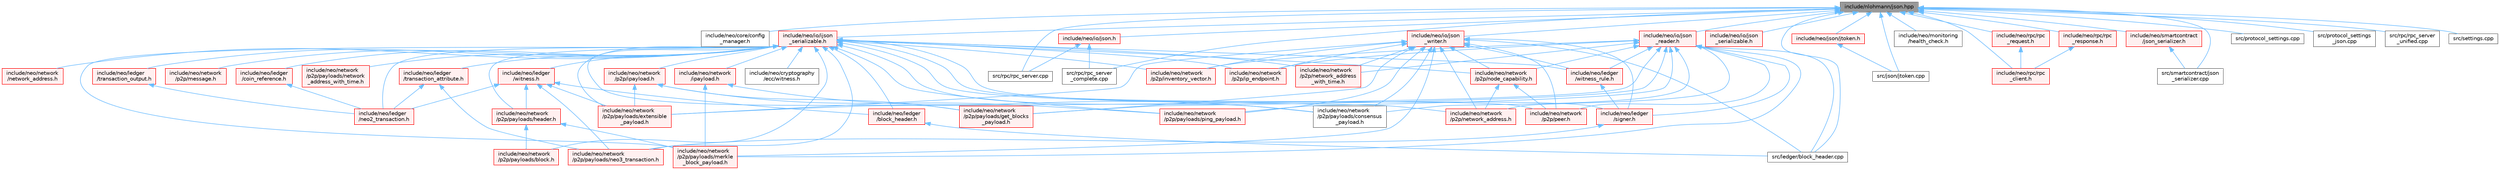 digraph "include/nlohmann/json.hpp"
{
 // LATEX_PDF_SIZE
  bgcolor="transparent";
  edge [fontname=Helvetica,fontsize=10,labelfontname=Helvetica,labelfontsize=10];
  node [fontname=Helvetica,fontsize=10,shape=box,height=0.2,width=0.4];
  Node1 [id="Node000001",label="include/nlohmann/json.hpp",height=0.2,width=0.4,color="gray40", fillcolor="grey60", style="filled", fontcolor="black",tooltip=" "];
  Node1 -> Node2 [id="edge1_Node000001_Node000002",dir="back",color="steelblue1",style="solid",tooltip=" "];
  Node2 [id="Node000002",label="include/neo/core/config\l_manager.h",height=0.2,width=0.4,color="grey40", fillcolor="white", style="filled",URL="$config__manager_8h.html",tooltip=" "];
  Node1 -> Node3 [id="edge2_Node000001_Node000003",dir="back",color="steelblue1",style="solid",tooltip=" "];
  Node3 [id="Node000003",label="include/neo/io/ijson\l_serializable.h",height=0.2,width=0.4,color="red", fillcolor="#FFF0F0", style="filled",URL="$ijson__serializable_8h.html",tooltip=" "];
  Node3 -> Node4 [id="edge3_Node000003_Node000004",dir="back",color="steelblue1",style="solid",tooltip=" "];
  Node4 [id="Node000004",label="include/neo/cryptography\l/ecc/witness.h",height=0.2,width=0.4,color="grey40", fillcolor="white", style="filled",URL="$cryptography_2ecc_2witness_8h.html",tooltip=" "];
  Node3 -> Node5 [id="edge4_Node000003_Node000005",dir="back",color="steelblue1",style="solid",tooltip=" "];
  Node5 [id="Node000005",label="include/neo/ledger\l/block_header.h",height=0.2,width=0.4,color="red", fillcolor="#FFF0F0", style="filled",URL="$block__header_8h.html",tooltip=" "];
  Node5 -> Node169 [id="edge5_Node000005_Node000169",dir="back",color="steelblue1",style="solid",tooltip=" "];
  Node169 [id="Node000169",label="src/ledger/block_header.cpp",height=0.2,width=0.4,color="grey40", fillcolor="white", style="filled",URL="$block__header_8cpp.html",tooltip=" "];
  Node3 -> Node185 [id="edge6_Node000003_Node000185",dir="back",color="steelblue1",style="solid",tooltip=" "];
  Node185 [id="Node000185",label="include/neo/ledger\l/coin_reference.h",height=0.2,width=0.4,color="red", fillcolor="#FFF0F0", style="filled",URL="$coin__reference_8h.html",tooltip=" "];
  Node185 -> Node186 [id="edge7_Node000185_Node000186",dir="back",color="steelblue1",style="solid",tooltip=" "];
  Node186 [id="Node000186",label="include/neo/ledger\l/neo2_transaction.h",height=0.2,width=0.4,color="red", fillcolor="#FFF0F0", style="filled",URL="$neo2__transaction_8h.html",tooltip=" "];
  Node3 -> Node186 [id="edge8_Node000003_Node000186",dir="back",color="steelblue1",style="solid",tooltip=" "];
  Node3 -> Node190 [id="edge9_Node000003_Node000190",dir="back",color="steelblue1",style="solid",tooltip=" "];
  Node190 [id="Node000190",label="include/neo/ledger\l/signer.h",height=0.2,width=0.4,color="red", fillcolor="#FFF0F0", style="filled",URL="$signer_8h.html",tooltip=" "];
  Node190 -> Node191 [id="edge10_Node000190_Node000191",dir="back",color="steelblue1",style="solid",tooltip=" "];
  Node191 [id="Node000191",label="include/neo/network\l/p2p/payloads/neo3_transaction.h",height=0.2,width=0.4,color="red", fillcolor="#FFF0F0", style="filled",URL="$neo3__transaction_8h.html",tooltip=" "];
  Node3 -> Node241 [id="edge11_Node000003_Node000241",dir="back",color="steelblue1",style="solid",tooltip=" "];
  Node241 [id="Node000241",label="include/neo/ledger\l/transaction_attribute.h",height=0.2,width=0.4,color="red", fillcolor="#FFF0F0", style="filled",URL="$transaction__attribute_8h.html",tooltip=" "];
  Node241 -> Node186 [id="edge12_Node000241_Node000186",dir="back",color="steelblue1",style="solid",tooltip=" "];
  Node241 -> Node191 [id="edge13_Node000241_Node000191",dir="back",color="steelblue1",style="solid",tooltip=" "];
  Node3 -> Node251 [id="edge14_Node000003_Node000251",dir="back",color="steelblue1",style="solid",tooltip=" "];
  Node251 [id="Node000251",label="include/neo/ledger\l/transaction_output.h",height=0.2,width=0.4,color="red", fillcolor="#FFF0F0", style="filled",URL="$transaction__output_8h.html",tooltip=" "];
  Node251 -> Node186 [id="edge15_Node000251_Node000186",dir="back",color="steelblue1",style="solid",tooltip=" "];
  Node3 -> Node253 [id="edge16_Node000003_Node000253",dir="back",color="steelblue1",style="solid",tooltip=" "];
  Node253 [id="Node000253",label="include/neo/ledger\l/witness.h",height=0.2,width=0.4,color="red", fillcolor="#FFF0F0", style="filled",URL="$ledger_2witness_8h.html",tooltip=" "];
  Node253 -> Node5 [id="edge17_Node000253_Node000005",dir="back",color="steelblue1",style="solid",tooltip=" "];
  Node253 -> Node186 [id="edge18_Node000253_Node000186",dir="back",color="steelblue1",style="solid",tooltip=" "];
  Node253 -> Node254 [id="edge19_Node000253_Node000254",dir="back",color="steelblue1",style="solid",tooltip=" "];
  Node254 [id="Node000254",label="include/neo/network\l/p2p/payloads/extensible\l_payload.h",height=0.2,width=0.4,color="red", fillcolor="#FFF0F0", style="filled",URL="$p2p_2payloads_2extensible__payload_8h.html",tooltip=" "];
  Node253 -> Node256 [id="edge20_Node000253_Node000256",dir="back",color="steelblue1",style="solid",tooltip=" "];
  Node256 [id="Node000256",label="include/neo/network\l/p2p/payloads/header.h",height=0.2,width=0.4,color="red", fillcolor="#FFF0F0", style="filled",URL="$network_2p2p_2payloads_2header_8h.html",tooltip=" "];
  Node256 -> Node229 [id="edge21_Node000256_Node000229",dir="back",color="steelblue1",style="solid",tooltip=" "];
  Node229 [id="Node000229",label="include/neo/network\l/p2p/payloads/block.h",height=0.2,width=0.4,color="red", fillcolor="#FFF0F0", style="filled",URL="$network_2p2p_2payloads_2block_8h.html",tooltip=" "];
  Node256 -> Node258 [id="edge22_Node000256_Node000258",dir="back",color="steelblue1",style="solid",tooltip=" "];
  Node258 [id="Node000258",label="include/neo/network\l/p2p/payloads/merkle\l_block_payload.h",height=0.2,width=0.4,color="red", fillcolor="#FFF0F0", style="filled",URL="$merkle__block__payload_8h.html",tooltip=" "];
  Node253 -> Node191 [id="edge23_Node000253_Node000191",dir="back",color="steelblue1",style="solid",tooltip=" "];
  Node3 -> Node265 [id="edge24_Node000003_Node000265",dir="back",color="steelblue1",style="solid",tooltip=" "];
  Node265 [id="Node000265",label="include/neo/ledger\l/witness_rule.h",height=0.2,width=0.4,color="red", fillcolor="#FFF0F0", style="filled",URL="$witness__rule_8h.html",tooltip=" "];
  Node265 -> Node190 [id="edge25_Node000265_Node000190",dir="back",color="steelblue1",style="solid",tooltip=" "];
  Node3 -> Node267 [id="edge26_Node000003_Node000267",dir="back",color="steelblue1",style="solid",tooltip=" "];
  Node267 [id="Node000267",label="include/neo/network\l/ipayload.h",height=0.2,width=0.4,color="red", fillcolor="#FFF0F0", style="filled",URL="$ipayload_8h.html",tooltip=" "];
  Node267 -> Node268 [id="edge27_Node000267_Node000268",dir="back",color="steelblue1",style="solid",tooltip=" "];
  Node268 [id="Node000268",label="include/neo/network\l/p2p/payloads/consensus\l_payload.h",height=0.2,width=0.4,color="grey40", fillcolor="white", style="filled",URL="$consensus__payload_8h.html",tooltip=" "];
  Node267 -> Node258 [id="edge28_Node000267_Node000258",dir="back",color="steelblue1",style="solid",tooltip=" "];
  Node3 -> Node270 [id="edge29_Node000003_Node000270",dir="back",color="steelblue1",style="solid",tooltip=" "];
  Node270 [id="Node000270",label="include/neo/network\l/network_address.h",height=0.2,width=0.4,color="red", fillcolor="#FFF0F0", style="filled",URL="$network__address_8h.html",tooltip=" "];
  Node3 -> Node276 [id="edge30_Node000003_Node000276",dir="back",color="steelblue1",style="solid",tooltip=" "];
  Node276 [id="Node000276",label="include/neo/network\l/p2p/inventory_vector.h",height=0.2,width=0.4,color="red", fillcolor="#FFF0F0", style="filled",URL="$p2p_2inventory__vector_8h.html",tooltip=" "];
  Node3 -> Node283 [id="edge31_Node000003_Node000283",dir="back",color="steelblue1",style="solid",tooltip=" "];
  Node283 [id="Node000283",label="include/neo/network\l/p2p/ip_endpoint.h",height=0.2,width=0.4,color="red", fillcolor="#FFF0F0", style="filled",URL="$p2p_2ip__endpoint_8h.html",tooltip=" "];
  Node3 -> Node285 [id="edge32_Node000003_Node000285",dir="back",color="steelblue1",style="solid",tooltip=" "];
  Node285 [id="Node000285",label="include/neo/network\l/p2p/ipayload.h",height=0.2,width=0.4,color="red", fillcolor="#FFF0F0", style="filled",URL="$p2p_2ipayload_8h.html",tooltip=" "];
  Node285 -> Node254 [id="edge33_Node000285_Node000254",dir="back",color="steelblue1",style="solid",tooltip=" "];
  Node285 -> Node300 [id="edge34_Node000285_Node000300",dir="back",color="steelblue1",style="solid",tooltip=" "];
  Node300 [id="Node000300",label="include/neo/network\l/p2p/payloads/get_blocks\l_payload.h",height=0.2,width=0.4,color="red", fillcolor="#FFF0F0", style="filled",URL="$get__blocks__payload_8h.html",tooltip=" "];
  Node285 -> Node308 [id="edge35_Node000285_Node000308",dir="back",color="steelblue1",style="solid",tooltip=" "];
  Node308 [id="Node000308",label="include/neo/network\l/p2p/payloads/ping_payload.h",height=0.2,width=0.4,color="red", fillcolor="#FFF0F0", style="filled",URL="$ping__payload_8h.html",tooltip=" "];
  Node3 -> Node322 [id="edge36_Node000003_Node000322",dir="back",color="steelblue1",style="solid",tooltip=" "];
  Node322 [id="Node000322",label="include/neo/network\l/p2p/message.h",height=0.2,width=0.4,color="red", fillcolor="#FFF0F0", style="filled",URL="$message_8h.html",tooltip=" "];
  Node3 -> Node333 [id="edge37_Node000003_Node000333",dir="back",color="steelblue1",style="solid",tooltip=" "];
  Node333 [id="Node000333",label="include/neo/network\l/p2p/network_address.h",height=0.2,width=0.4,color="red", fillcolor="#FFF0F0", style="filled",URL="$p2p_2network__address_8h.html",tooltip=" "];
  Node3 -> Node335 [id="edge38_Node000003_Node000335",dir="back",color="steelblue1",style="solid",tooltip=" "];
  Node335 [id="Node000335",label="include/neo/network\l/p2p/network_address\l_with_time.h",height=0.2,width=0.4,color="red", fillcolor="#FFF0F0", style="filled",URL="$network__address__with__time_8h.html",tooltip=" "];
  Node3 -> Node337 [id="edge39_Node000003_Node000337",dir="back",color="steelblue1",style="solid",tooltip=" "];
  Node337 [id="Node000337",label="include/neo/network\l/p2p/node_capability.h",height=0.2,width=0.4,color="red", fillcolor="#FFF0F0", style="filled",URL="$node__capability_8h.html",tooltip=" "];
  Node337 -> Node333 [id="edge40_Node000337_Node000333",dir="back",color="steelblue1",style="solid",tooltip=" "];
  Node337 -> Node338 [id="edge41_Node000337_Node000338",dir="back",color="steelblue1",style="solid",tooltip=" "];
  Node338 [id="Node000338",label="include/neo/network\l/p2p/peer.h",height=0.2,width=0.4,color="red", fillcolor="#FFF0F0", style="filled",URL="$peer_8h.html",tooltip=" "];
  Node3 -> Node229 [id="edge42_Node000003_Node000229",dir="back",color="steelblue1",style="solid",tooltip=" "];
  Node3 -> Node268 [id="edge43_Node000003_Node000268",dir="back",color="steelblue1",style="solid",tooltip=" "];
  Node3 -> Node254 [id="edge44_Node000003_Node000254",dir="back",color="steelblue1",style="solid",tooltip=" "];
  Node3 -> Node300 [id="edge45_Node000003_Node000300",dir="back",color="steelblue1",style="solid",tooltip=" "];
  Node3 -> Node256 [id="edge46_Node000003_Node000256",dir="back",color="steelblue1",style="solid",tooltip=" "];
  Node3 -> Node258 [id="edge47_Node000003_Node000258",dir="back",color="steelblue1",style="solid",tooltip=" "];
  Node3 -> Node191 [id="edge48_Node000003_Node000191",dir="back",color="steelblue1",style="solid",tooltip=" "];
  Node3 -> Node343 [id="edge49_Node000003_Node000343",dir="back",color="steelblue1",style="solid",tooltip=" "];
  Node343 [id="Node000343",label="include/neo/network\l/p2p/payloads/network\l_address_with_time.h",height=0.2,width=0.4,color="red", fillcolor="#FFF0F0", style="filled",URL="$payloads_2network__address__with__time_8h.html",tooltip=" "];
  Node3 -> Node308 [id="edge50_Node000003_Node000308",dir="back",color="steelblue1",style="solid",tooltip=" "];
  Node3 -> Node338 [id="edge51_Node000003_Node000338",dir="back",color="steelblue1",style="solid",tooltip=" "];
  Node1 -> Node354 [id="edge52_Node000001_Node000354",dir="back",color="steelblue1",style="solid",tooltip=" "];
  Node354 [id="Node000354",label="include/neo/io/json.h",height=0.2,width=0.4,color="red", fillcolor="#FFF0F0", style="filled",URL="$io_2json_8h.html",tooltip=" "];
  Node354 -> Node80 [id="edge53_Node000354_Node000080",dir="back",color="steelblue1",style="solid",tooltip=" "];
  Node80 [id="Node000080",label="src/rpc/rpc_server.cpp",height=0.2,width=0.4,color="grey40", fillcolor="white", style="filled",URL="$rpc__server_8cpp.html",tooltip=" "];
  Node354 -> Node81 [id="edge54_Node000354_Node000081",dir="back",color="steelblue1",style="solid",tooltip=" "];
  Node81 [id="Node000081",label="src/rpc/rpc_server\l_complete.cpp",height=0.2,width=0.4,color="grey40", fillcolor="white", style="filled",URL="$rpc__server__complete_8cpp.html",tooltip=" "];
  Node1 -> Node365 [id="edge55_Node000001_Node000365",dir="back",color="steelblue1",style="solid",tooltip=" "];
  Node365 [id="Node000365",label="include/neo/io/json\l_reader.h",height=0.2,width=0.4,color="red", fillcolor="#FFF0F0", style="filled",URL="$json__reader_8h.html",tooltip=" "];
  Node365 -> Node190 [id="edge56_Node000365_Node000190",dir="back",color="steelblue1",style="solid",tooltip=" "];
  Node365 -> Node265 [id="edge57_Node000365_Node000265",dir="back",color="steelblue1",style="solid",tooltip=" "];
  Node365 -> Node276 [id="edge58_Node000365_Node000276",dir="back",color="steelblue1",style="solid",tooltip=" "];
  Node365 -> Node283 [id="edge59_Node000365_Node000283",dir="back",color="steelblue1",style="solid",tooltip=" "];
  Node365 -> Node333 [id="edge60_Node000365_Node000333",dir="back",color="steelblue1",style="solid",tooltip=" "];
  Node365 -> Node335 [id="edge61_Node000365_Node000335",dir="back",color="steelblue1",style="solid",tooltip=" "];
  Node365 -> Node337 [id="edge62_Node000365_Node000337",dir="back",color="steelblue1",style="solid",tooltip=" "];
  Node365 -> Node268 [id="edge63_Node000365_Node000268",dir="back",color="steelblue1",style="solid",tooltip=" "];
  Node365 -> Node254 [id="edge64_Node000365_Node000254",dir="back",color="steelblue1",style="solid",tooltip=" "];
  Node365 -> Node300 [id="edge65_Node000365_Node000300",dir="back",color="steelblue1",style="solid",tooltip=" "];
  Node365 -> Node258 [id="edge66_Node000365_Node000258",dir="back",color="steelblue1",style="solid",tooltip=" "];
  Node365 -> Node308 [id="edge67_Node000365_Node000308",dir="back",color="steelblue1",style="solid",tooltip=" "];
  Node365 -> Node338 [id="edge68_Node000365_Node000338",dir="back",color="steelblue1",style="solid",tooltip=" "];
  Node365 -> Node169 [id="edge69_Node000365_Node000169",dir="back",color="steelblue1",style="solid",tooltip=" "];
  Node1 -> Node366 [id="edge70_Node000001_Node000366",dir="back",color="steelblue1",style="solid",tooltip=" "];
  Node366 [id="Node000366",label="include/neo/io/json\l_serializable.h",height=0.2,width=0.4,color="red", fillcolor="#FFF0F0", style="filled",URL="$json__serializable_8h.html",tooltip=" "];
  Node1 -> Node378 [id="edge71_Node000001_Node000378",dir="back",color="steelblue1",style="solid",tooltip=" "];
  Node378 [id="Node000378",label="include/neo/io/json\l_writer.h",height=0.2,width=0.4,color="red", fillcolor="#FFF0F0", style="filled",URL="$json__writer_8h.html",tooltip=" "];
  Node378 -> Node190 [id="edge72_Node000378_Node000190",dir="back",color="steelblue1",style="solid",tooltip=" "];
  Node378 -> Node265 [id="edge73_Node000378_Node000265",dir="back",color="steelblue1",style="solid",tooltip=" "];
  Node378 -> Node276 [id="edge74_Node000378_Node000276",dir="back",color="steelblue1",style="solid",tooltip=" "];
  Node378 -> Node283 [id="edge75_Node000378_Node000283",dir="back",color="steelblue1",style="solid",tooltip=" "];
  Node378 -> Node333 [id="edge76_Node000378_Node000333",dir="back",color="steelblue1",style="solid",tooltip=" "];
  Node378 -> Node335 [id="edge77_Node000378_Node000335",dir="back",color="steelblue1",style="solid",tooltip=" "];
  Node378 -> Node337 [id="edge78_Node000378_Node000337",dir="back",color="steelblue1",style="solid",tooltip=" "];
  Node378 -> Node268 [id="edge79_Node000378_Node000268",dir="back",color="steelblue1",style="solid",tooltip=" "];
  Node378 -> Node254 [id="edge80_Node000378_Node000254",dir="back",color="steelblue1",style="solid",tooltip=" "];
  Node378 -> Node300 [id="edge81_Node000378_Node000300",dir="back",color="steelblue1",style="solid",tooltip=" "];
  Node378 -> Node258 [id="edge82_Node000378_Node000258",dir="back",color="steelblue1",style="solid",tooltip=" "];
  Node378 -> Node308 [id="edge83_Node000378_Node000308",dir="back",color="steelblue1",style="solid",tooltip=" "];
  Node378 -> Node338 [id="edge84_Node000378_Node000338",dir="back",color="steelblue1",style="solid",tooltip=" "];
  Node378 -> Node169 [id="edge85_Node000378_Node000169",dir="back",color="steelblue1",style="solid",tooltip=" "];
  Node1 -> Node379 [id="edge86_Node000001_Node000379",dir="back",color="steelblue1",style="solid",tooltip=" "];
  Node379 [id="Node000379",label="include/neo/json/jtoken.h",height=0.2,width=0.4,color="red", fillcolor="#FFF0F0", style="filled",URL="$jtoken_8h.html",tooltip=" "];
  Node379 -> Node382 [id="edge87_Node000379_Node000382",dir="back",color="steelblue1",style="solid",tooltip=" "];
  Node382 [id="Node000382",label="src/json/jtoken.cpp",height=0.2,width=0.4,color="grey40", fillcolor="white", style="filled",URL="$jtoken_8cpp.html",tooltip=" "];
  Node1 -> Node391 [id="edge88_Node000001_Node000391",dir="back",color="steelblue1",style="solid",tooltip=" "];
  Node391 [id="Node000391",label="include/neo/monitoring\l/health_check.h",height=0.2,width=0.4,color="grey40", fillcolor="white", style="filled",URL="$health__check_8h.html",tooltip=" "];
  Node1 -> Node357 [id="edge89_Node000001_Node000357",dir="back",color="steelblue1",style="solid",tooltip=" "];
  Node357 [id="Node000357",label="include/neo/rpc/rpc\l_client.h",height=0.2,width=0.4,color="red", fillcolor="#FFF0F0", style="filled",URL="$rpc__client_8h.html",tooltip=" "];
  Node1 -> Node392 [id="edge90_Node000001_Node000392",dir="back",color="steelblue1",style="solid",tooltip=" "];
  Node392 [id="Node000392",label="include/neo/rpc/rpc\l_request.h",height=0.2,width=0.4,color="red", fillcolor="#FFF0F0", style="filled",URL="$rpc__request_8h.html",tooltip=" "];
  Node392 -> Node357 [id="edge91_Node000392_Node000357",dir="back",color="steelblue1",style="solid",tooltip=" "];
  Node1 -> Node394 [id="edge92_Node000001_Node000394",dir="back",color="steelblue1",style="solid",tooltip=" "];
  Node394 [id="Node000394",label="include/neo/rpc/rpc\l_response.h",height=0.2,width=0.4,color="red", fillcolor="#FFF0F0", style="filled",URL="$rpc__response_8h.html",tooltip=" "];
  Node394 -> Node357 [id="edge93_Node000394_Node000357",dir="back",color="steelblue1",style="solid",tooltip=" "];
  Node1 -> Node396 [id="edge94_Node000001_Node000396",dir="back",color="steelblue1",style="solid",tooltip=" "];
  Node396 [id="Node000396",label="include/neo/smartcontract\l/json_serializer.h",height=0.2,width=0.4,color="red", fillcolor="#FFF0F0", style="filled",URL="$json__serializer_8h.html",tooltip=" "];
  Node396 -> Node397 [id="edge95_Node000396_Node000397",dir="back",color="steelblue1",style="solid",tooltip=" "];
  Node397 [id="Node000397",label="src/smartcontract/json\l_serializer.cpp",height=0.2,width=0.4,color="grey40", fillcolor="white", style="filled",URL="$json__serializer_8cpp.html",tooltip=" "];
  Node1 -> Node382 [id="edge96_Node000001_Node000382",dir="back",color="steelblue1",style="solid",tooltip=" "];
  Node1 -> Node169 [id="edge97_Node000001_Node000169",dir="back",color="steelblue1",style="solid",tooltip=" "];
  Node1 -> Node398 [id="edge98_Node000001_Node000398",dir="back",color="steelblue1",style="solid",tooltip=" "];
  Node398 [id="Node000398",label="src/protocol_settings.cpp",height=0.2,width=0.4,color="grey40", fillcolor="white", style="filled",URL="$protocol__settings_8cpp.html",tooltip=" "];
  Node1 -> Node399 [id="edge99_Node000001_Node000399",dir="back",color="steelblue1",style="solid",tooltip=" "];
  Node399 [id="Node000399",label="src/protocol_settings\l_json.cpp",height=0.2,width=0.4,color="grey40", fillcolor="white", style="filled",URL="$protocol__settings__json_8cpp.html",tooltip=" "];
  Node1 -> Node80 [id="edge100_Node000001_Node000080",dir="back",color="steelblue1",style="solid",tooltip=" "];
  Node1 -> Node81 [id="edge101_Node000001_Node000081",dir="back",color="steelblue1",style="solid",tooltip=" "];
  Node1 -> Node85 [id="edge102_Node000001_Node000085",dir="back",color="steelblue1",style="solid",tooltip=" "];
  Node85 [id="Node000085",label="src/rpc/rpc_server\l_unified.cpp",height=0.2,width=0.4,color="grey40", fillcolor="white", style="filled",URL="$rpc__server__unified_8cpp.html",tooltip=" "];
  Node1 -> Node400 [id="edge103_Node000001_Node000400",dir="back",color="steelblue1",style="solid",tooltip=" "];
  Node400 [id="Node000400",label="src/settings.cpp",height=0.2,width=0.4,color="grey40", fillcolor="white", style="filled",URL="$settings_8cpp.html",tooltip=" "];
  Node1 -> Node397 [id="edge104_Node000001_Node000397",dir="back",color="steelblue1",style="solid",tooltip=" "];
}
